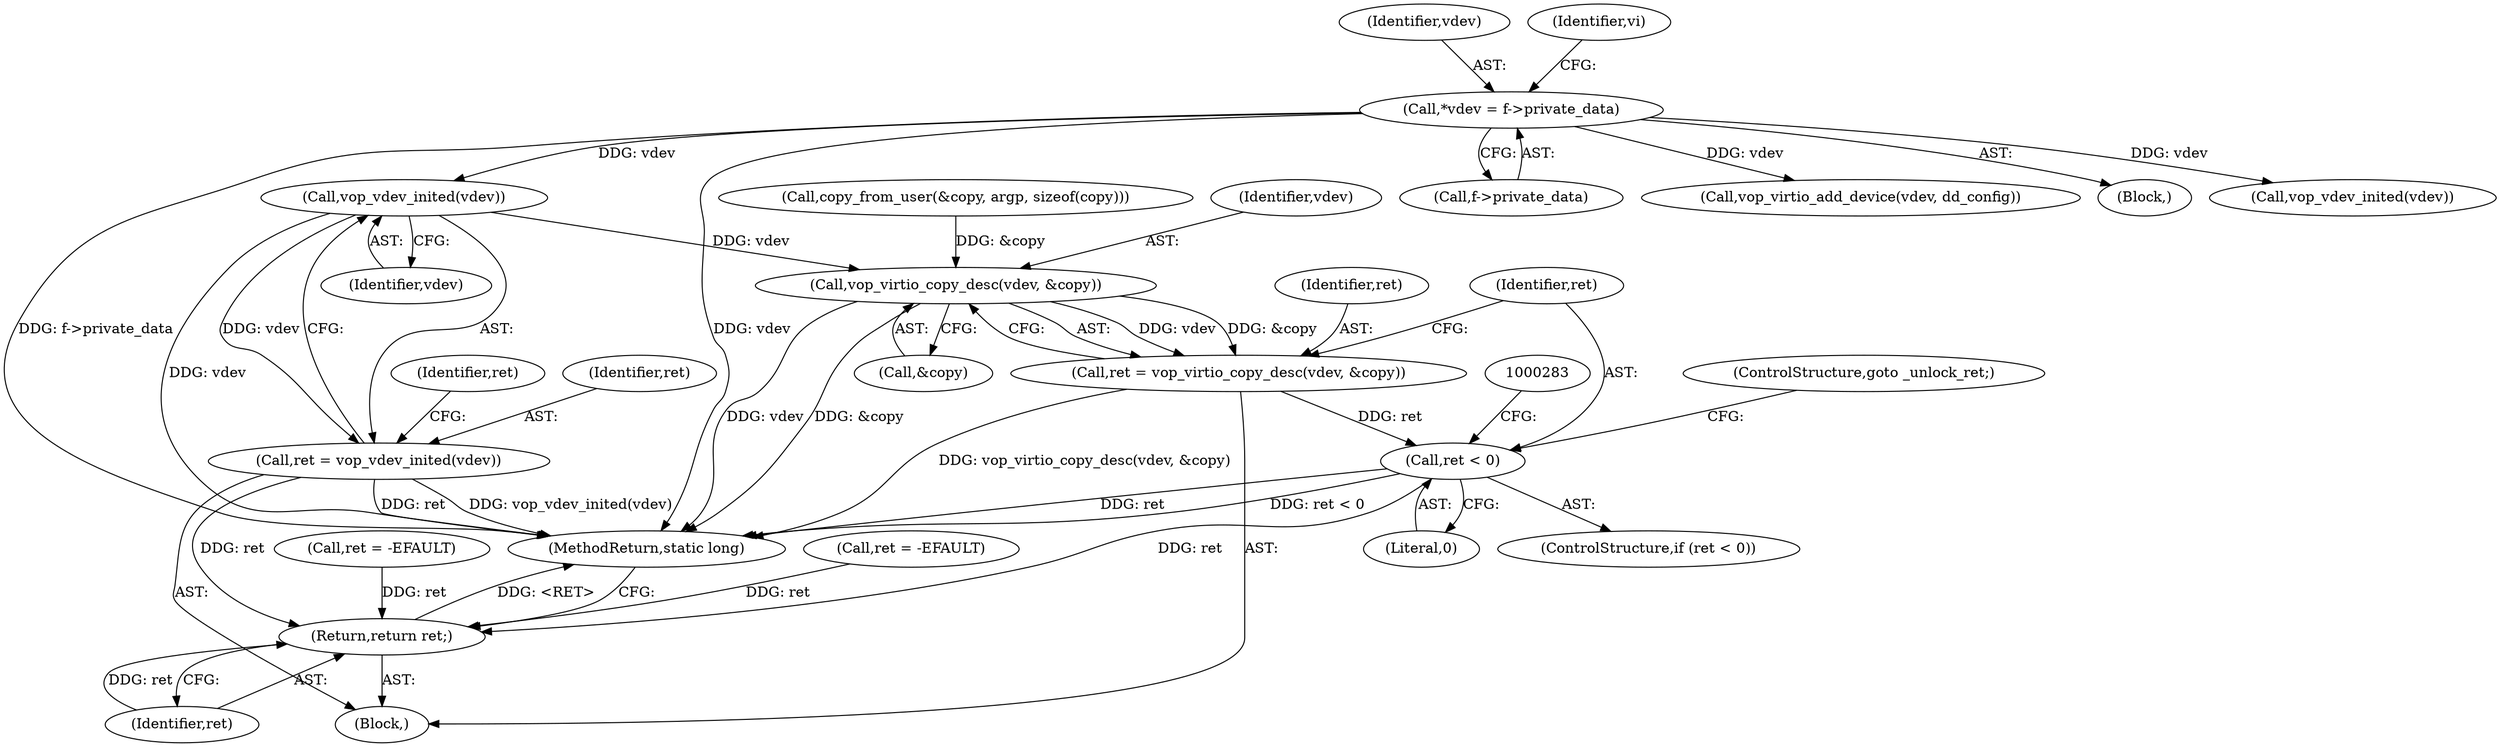 digraph "0_linux_9bf292bfca94694a721449e3fd752493856710f6@pointer" {
"1000249" [label="(Call,vop_vdev_inited(vdev))"];
"1000107" [label="(Call,*vdev = f->private_data)"];
"1000247" [label="(Call,ret = vop_vdev_inited(vdev))"];
"1000304" [label="(Return,return ret;)"];
"1000269" [label="(Call,vop_virtio_copy_desc(vdev, &copy))"];
"1000267" [label="(Call,ret = vop_virtio_copy_desc(vdev, &copy))"];
"1000274" [label="(Call,ret < 0)"];
"1000240" [label="(Block,)"];
"1000268" [label="(Identifier,ret)"];
"1000274" [label="(Call,ret < 0)"];
"1000269" [label="(Call,vop_virtio_copy_desc(vdev, &copy))"];
"1000273" [label="(ControlStructure,if (ret < 0))"];
"1000249" [label="(Call,vop_vdev_inited(vdev))"];
"1000294" [label="(Call,ret = -EFAULT)"];
"1000250" [label="(Identifier,vdev)"];
"1000376" [label="(MethodReturn,static long)"];
"1000108" [label="(Identifier,vdev)"];
"1000271" [label="(Call,&copy)"];
"1000277" [label="(ControlStructure,goto _unlock_ret;)"];
"1000247" [label="(Call,ret = vop_vdev_inited(vdev))"];
"1000109" [label="(Call,f->private_data)"];
"1000107" [label="(Call,*vdev = f->private_data)"];
"1000275" [label="(Identifier,ret)"];
"1000304" [label="(Return,return ret;)"];
"1000262" [label="(Call,ret = -EFAULT)"];
"1000270" [label="(Identifier,vdev)"];
"1000305" [label="(Identifier,ret)"];
"1000208" [label="(Call,vop_virtio_add_device(vdev, dd_config))"];
"1000114" [label="(Identifier,vi)"];
"1000105" [label="(Block,)"];
"1000316" [label="(Call,vop_vdev_inited(vdev))"];
"1000252" [label="(Identifier,ret)"];
"1000276" [label="(Literal,0)"];
"1000267" [label="(Call,ret = vop_virtio_copy_desc(vdev, &copy))"];
"1000255" [label="(Call,copy_from_user(&copy, argp, sizeof(copy)))"];
"1000248" [label="(Identifier,ret)"];
"1000249" -> "1000247"  [label="AST: "];
"1000249" -> "1000250"  [label="CFG: "];
"1000250" -> "1000249"  [label="AST: "];
"1000247" -> "1000249"  [label="CFG: "];
"1000249" -> "1000376"  [label="DDG: vdev"];
"1000249" -> "1000247"  [label="DDG: vdev"];
"1000107" -> "1000249"  [label="DDG: vdev"];
"1000249" -> "1000269"  [label="DDG: vdev"];
"1000107" -> "1000105"  [label="AST: "];
"1000107" -> "1000109"  [label="CFG: "];
"1000108" -> "1000107"  [label="AST: "];
"1000109" -> "1000107"  [label="AST: "];
"1000114" -> "1000107"  [label="CFG: "];
"1000107" -> "1000376"  [label="DDG: vdev"];
"1000107" -> "1000376"  [label="DDG: f->private_data"];
"1000107" -> "1000208"  [label="DDG: vdev"];
"1000107" -> "1000316"  [label="DDG: vdev"];
"1000247" -> "1000240"  [label="AST: "];
"1000248" -> "1000247"  [label="AST: "];
"1000252" -> "1000247"  [label="CFG: "];
"1000247" -> "1000376"  [label="DDG: ret"];
"1000247" -> "1000376"  [label="DDG: vop_vdev_inited(vdev)"];
"1000247" -> "1000304"  [label="DDG: ret"];
"1000304" -> "1000240"  [label="AST: "];
"1000304" -> "1000305"  [label="CFG: "];
"1000305" -> "1000304"  [label="AST: "];
"1000376" -> "1000304"  [label="CFG: "];
"1000304" -> "1000376"  [label="DDG: <RET>"];
"1000305" -> "1000304"  [label="DDG: ret"];
"1000274" -> "1000304"  [label="DDG: ret"];
"1000262" -> "1000304"  [label="DDG: ret"];
"1000294" -> "1000304"  [label="DDG: ret"];
"1000269" -> "1000267"  [label="AST: "];
"1000269" -> "1000271"  [label="CFG: "];
"1000270" -> "1000269"  [label="AST: "];
"1000271" -> "1000269"  [label="AST: "];
"1000267" -> "1000269"  [label="CFG: "];
"1000269" -> "1000376"  [label="DDG: vdev"];
"1000269" -> "1000376"  [label="DDG: &copy"];
"1000269" -> "1000267"  [label="DDG: vdev"];
"1000269" -> "1000267"  [label="DDG: &copy"];
"1000255" -> "1000269"  [label="DDG: &copy"];
"1000267" -> "1000240"  [label="AST: "];
"1000268" -> "1000267"  [label="AST: "];
"1000275" -> "1000267"  [label="CFG: "];
"1000267" -> "1000376"  [label="DDG: vop_virtio_copy_desc(vdev, &copy)"];
"1000267" -> "1000274"  [label="DDG: ret"];
"1000274" -> "1000273"  [label="AST: "];
"1000274" -> "1000276"  [label="CFG: "];
"1000275" -> "1000274"  [label="AST: "];
"1000276" -> "1000274"  [label="AST: "];
"1000277" -> "1000274"  [label="CFG: "];
"1000283" -> "1000274"  [label="CFG: "];
"1000274" -> "1000376"  [label="DDG: ret"];
"1000274" -> "1000376"  [label="DDG: ret < 0"];
}
